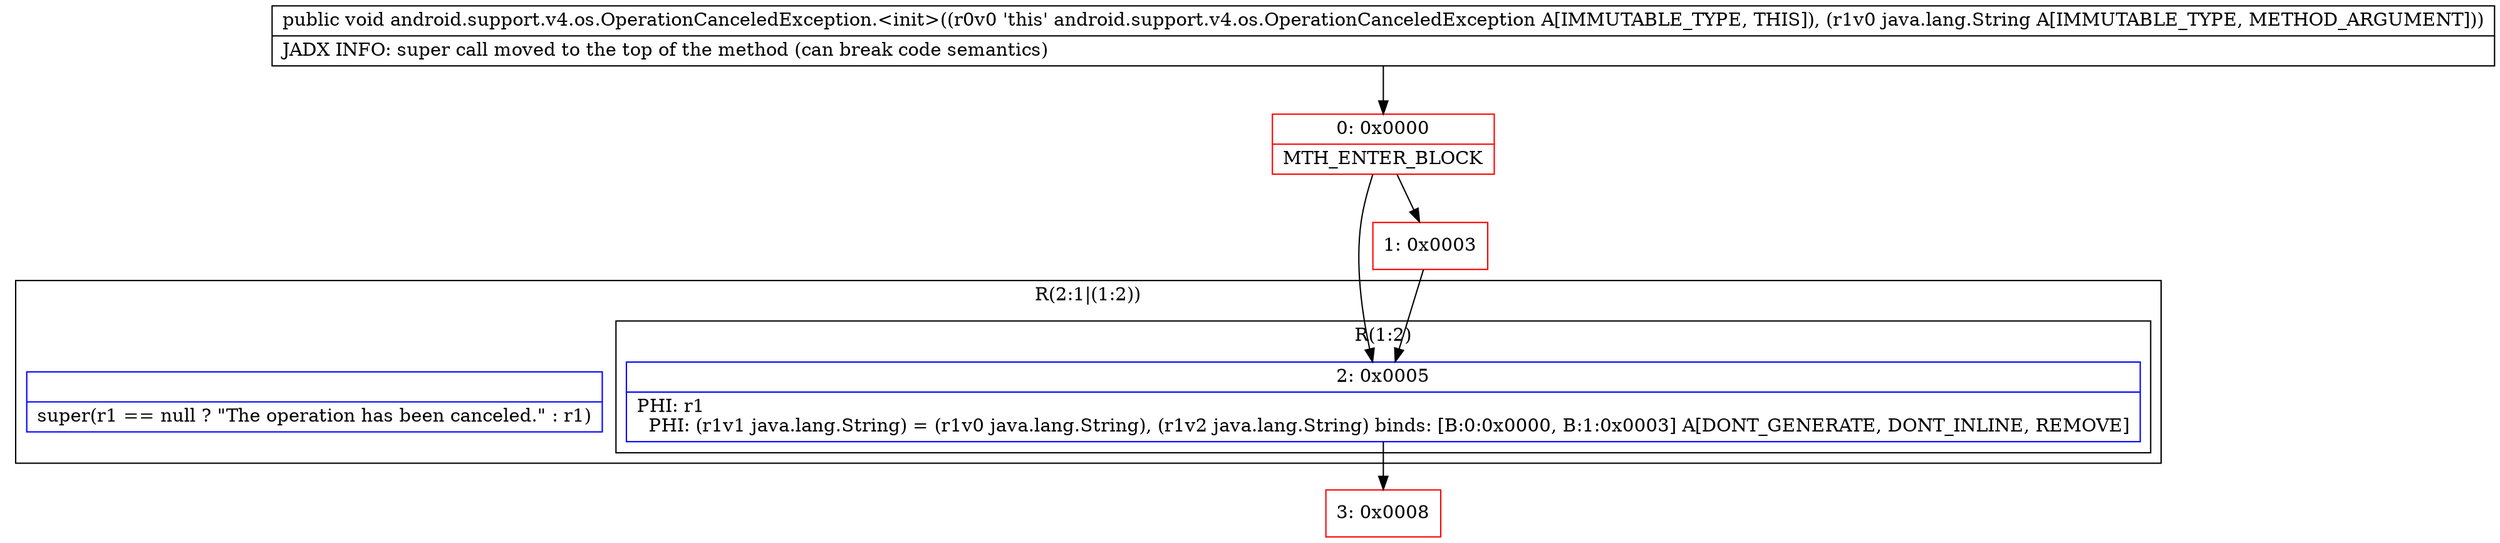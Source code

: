 digraph "CFG forandroid.support.v4.os.OperationCanceledException.\<init\>(Ljava\/lang\/String;)V" {
subgraph cluster_Region_634523399 {
label = "R(2:1|(1:2))";
node [shape=record,color=blue];
Node_InsnContainer_389212430 [shape=record,label="{|super(r1 == null ? \"The operation has been canceled.\" : r1)\l}"];
subgraph cluster_Region_298012306 {
label = "R(1:2)";
node [shape=record,color=blue];
Node_2 [shape=record,label="{2\:\ 0x0005|PHI: r1 \l  PHI: (r1v1 java.lang.String) = (r1v0 java.lang.String), (r1v2 java.lang.String) binds: [B:0:0x0000, B:1:0x0003] A[DONT_GENERATE, DONT_INLINE, REMOVE]\l}"];
}
}
Node_0 [shape=record,color=red,label="{0\:\ 0x0000|MTH_ENTER_BLOCK\l}"];
Node_1 [shape=record,color=red,label="{1\:\ 0x0003}"];
Node_3 [shape=record,color=red,label="{3\:\ 0x0008}"];
MethodNode[shape=record,label="{public void android.support.v4.os.OperationCanceledException.\<init\>((r0v0 'this' android.support.v4.os.OperationCanceledException A[IMMUTABLE_TYPE, THIS]), (r1v0 java.lang.String A[IMMUTABLE_TYPE, METHOD_ARGUMENT]))  | JADX INFO: super call moved to the top of the method (can break code semantics)\l}"];
MethodNode -> Node_0;
Node_2 -> Node_3;
Node_0 -> Node_1;
Node_0 -> Node_2;
Node_1 -> Node_2;
}

